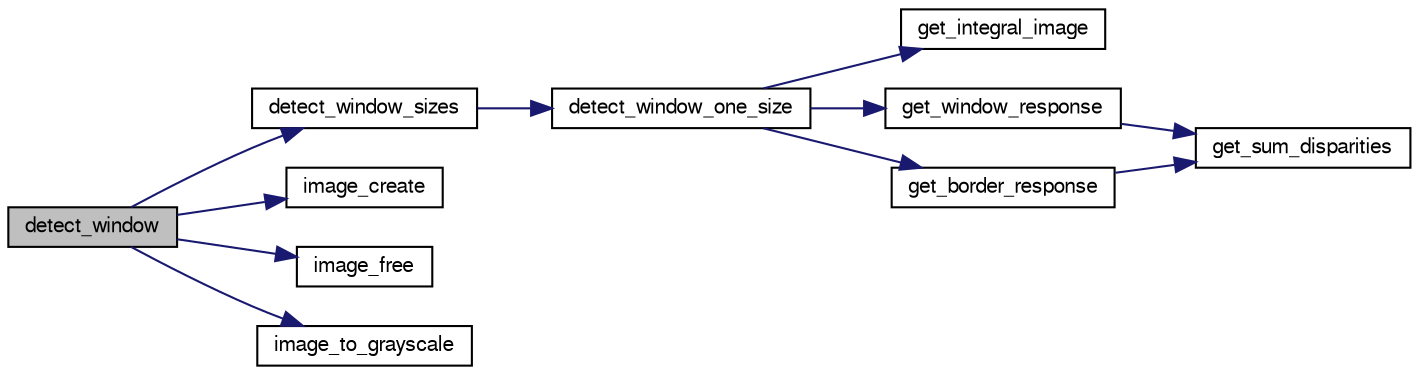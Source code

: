 digraph "detect_window"
{
  edge [fontname="FreeSans",fontsize="10",labelfontname="FreeSans",labelfontsize="10"];
  node [fontname="FreeSans",fontsize="10",shape=record];
  rankdir="LR";
  Node1 [label="detect_window",height=0.2,width=0.4,color="black", fillcolor="grey75", style="filled", fontcolor="black"];
  Node1 -> Node2 [color="midnightblue",fontsize="10",style="solid",fontname="FreeSans"];
  Node2 [label="detect_window_sizes",height=0.2,width=0.4,color="black", fillcolor="white", style="filled",URL="$detect__window_8c.html#a7aa027192382c57d36c563c050324fcb"];
  Node2 -> Node3 [color="midnightblue",fontsize="10",style="solid",fontname="FreeSans"];
  Node3 [label="detect_window_one_size",height=0.2,width=0.4,color="black", fillcolor="white", style="filled",URL="$detect__window_8c.html#a4768d05b0fbd586efc9d66d4e6713724"];
  Node3 -> Node4 [color="midnightblue",fontsize="10",style="solid",fontname="FreeSans"];
  Node4 [label="get_integral_image",height=0.2,width=0.4,color="black", fillcolor="white", style="filled",URL="$detect__window_8c.html#aa749b2471e961c6b426b030ebc9a278d"];
  Node3 -> Node5 [color="midnightblue",fontsize="10",style="solid",fontname="FreeSans"];
  Node5 [label="get_window_response",height=0.2,width=0.4,color="black", fillcolor="white", style="filled",URL="$detect__window_8c.html#ae7f2c9f25beb12d41e3169a2785d794a"];
  Node5 -> Node6 [color="midnightblue",fontsize="10",style="solid",fontname="FreeSans"];
  Node6 [label="get_sum_disparities",height=0.2,width=0.4,color="black", fillcolor="white", style="filled",URL="$detect__window_8c.html#a43d41976f62300cb900a8a43e0e1947e"];
  Node3 -> Node7 [color="midnightblue",fontsize="10",style="solid",fontname="FreeSans"];
  Node7 [label="get_border_response",height=0.2,width=0.4,color="black", fillcolor="white", style="filled",URL="$detect__window_8c.html#a44b1391d6d18f1408ab9a17ebebd6687"];
  Node7 -> Node6 [color="midnightblue",fontsize="10",style="solid",fontname="FreeSans"];
  Node1 -> Node8 [color="midnightblue",fontsize="10",style="solid",fontname="FreeSans"];
  Node8 [label="image_create",height=0.2,width=0.4,color="black", fillcolor="white", style="filled",URL="$image_8c.html#ab5cc0250c461b9d2f043e4884f6b9a53",tooltip="Create a new image. "];
  Node1 -> Node9 [color="midnightblue",fontsize="10",style="solid",fontname="FreeSans"];
  Node9 [label="image_free",height=0.2,width=0.4,color="black", fillcolor="white", style="filled",URL="$image_8c.html#aa09d6434519478ba26eab12a96d600ba",tooltip="Free the image. "];
  Node1 -> Node10 [color="midnightblue",fontsize="10",style="solid",fontname="FreeSans"];
  Node10 [label="image_to_grayscale",height=0.2,width=0.4,color="black", fillcolor="white", style="filled",URL="$image_8c.html#a74a32006a620503a7ca62e5b2a86abd1",tooltip="Convert an image to grayscale. "];
}
